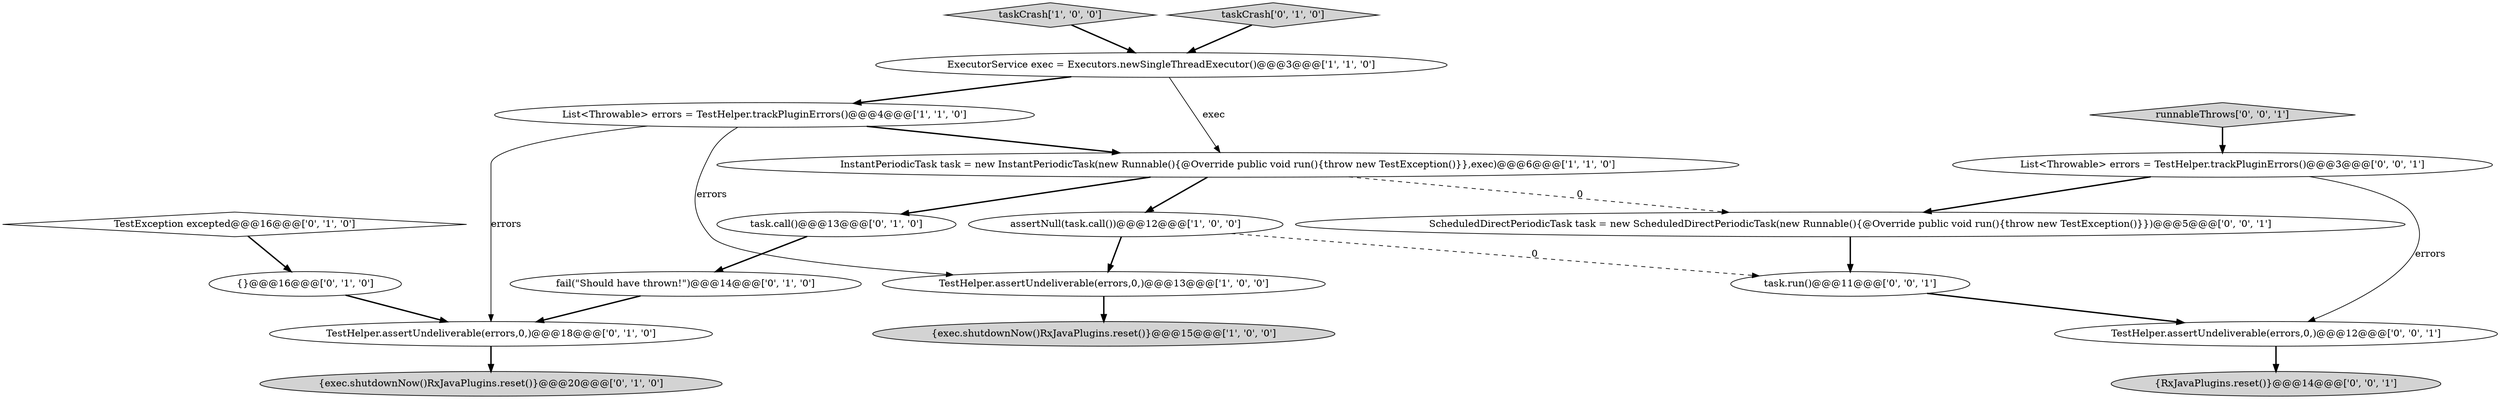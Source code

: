 digraph {
6 [style = filled, label = "List<Throwable> errors = TestHelper.trackPluginErrors()@@@4@@@['1', '1', '0']", fillcolor = white, shape = ellipse image = "AAA0AAABBB1BBB"];
8 [style = filled, label = "fail(\"Should have thrown!\")@@@14@@@['0', '1', '0']", fillcolor = white, shape = ellipse image = "AAA1AAABBB2BBB"];
18 [style = filled, label = "{RxJavaPlugins.reset()}@@@14@@@['0', '0', '1']", fillcolor = lightgray, shape = ellipse image = "AAA0AAABBB3BBB"];
10 [style = filled, label = "TestException excepted@@@16@@@['0', '1', '0']", fillcolor = white, shape = diamond image = "AAA0AAABBB2BBB"];
9 [style = filled, label = "{exec.shutdownNow()RxJavaPlugins.reset()}@@@20@@@['0', '1', '0']", fillcolor = lightgray, shape = ellipse image = "AAA0AAABBB2BBB"];
3 [style = filled, label = "TestHelper.assertUndeliverable(errors,0,)@@@13@@@['1', '0', '0']", fillcolor = white, shape = ellipse image = "AAA0AAABBB1BBB"];
12 [style = filled, label = "{}@@@16@@@['0', '1', '0']", fillcolor = white, shape = ellipse image = "AAA1AAABBB2BBB"];
15 [style = filled, label = "runnableThrows['0', '0', '1']", fillcolor = lightgray, shape = diamond image = "AAA0AAABBB3BBB"];
19 [style = filled, label = "ScheduledDirectPeriodicTask task = new ScheduledDirectPeriodicTask(new Runnable(){@Override public void run(){throw new TestException()}})@@@5@@@['0', '0', '1']", fillcolor = white, shape = ellipse image = "AAA0AAABBB3BBB"];
11 [style = filled, label = "TestHelper.assertUndeliverable(errors,0,)@@@18@@@['0', '1', '0']", fillcolor = white, shape = ellipse image = "AAA0AAABBB2BBB"];
14 [style = filled, label = "TestHelper.assertUndeliverable(errors,0,)@@@12@@@['0', '0', '1']", fillcolor = white, shape = ellipse image = "AAA0AAABBB3BBB"];
0 [style = filled, label = "taskCrash['1', '0', '0']", fillcolor = lightgray, shape = diamond image = "AAA0AAABBB1BBB"];
5 [style = filled, label = "assertNull(task.call())@@@12@@@['1', '0', '0']", fillcolor = white, shape = ellipse image = "AAA0AAABBB1BBB"];
17 [style = filled, label = "task.run()@@@11@@@['0', '0', '1']", fillcolor = white, shape = ellipse image = "AAA0AAABBB3BBB"];
7 [style = filled, label = "task.call()@@@13@@@['0', '1', '0']", fillcolor = white, shape = ellipse image = "AAA1AAABBB2BBB"];
2 [style = filled, label = "InstantPeriodicTask task = new InstantPeriodicTask(new Runnable(){@Override public void run(){throw new TestException()}},exec)@@@6@@@['1', '1', '0']", fillcolor = white, shape = ellipse image = "AAA0AAABBB1BBB"];
1 [style = filled, label = "{exec.shutdownNow()RxJavaPlugins.reset()}@@@15@@@['1', '0', '0']", fillcolor = lightgray, shape = ellipse image = "AAA0AAABBB1BBB"];
16 [style = filled, label = "List<Throwable> errors = TestHelper.trackPluginErrors()@@@3@@@['0', '0', '1']", fillcolor = white, shape = ellipse image = "AAA0AAABBB3BBB"];
13 [style = filled, label = "taskCrash['0', '1', '0']", fillcolor = lightgray, shape = diamond image = "AAA0AAABBB2BBB"];
4 [style = filled, label = "ExecutorService exec = Executors.newSingleThreadExecutor()@@@3@@@['1', '1', '0']", fillcolor = white, shape = ellipse image = "AAA0AAABBB1BBB"];
4->6 [style = bold, label=""];
7->8 [style = bold, label=""];
0->4 [style = bold, label=""];
13->4 [style = bold, label=""];
14->18 [style = bold, label=""];
2->7 [style = bold, label=""];
2->5 [style = bold, label=""];
16->19 [style = bold, label=""];
11->9 [style = bold, label=""];
17->14 [style = bold, label=""];
3->1 [style = bold, label=""];
6->2 [style = bold, label=""];
4->2 [style = solid, label="exec"];
10->12 [style = bold, label=""];
2->19 [style = dashed, label="0"];
8->11 [style = bold, label=""];
16->14 [style = solid, label="errors"];
19->17 [style = bold, label=""];
15->16 [style = bold, label=""];
6->11 [style = solid, label="errors"];
6->3 [style = solid, label="errors"];
12->11 [style = bold, label=""];
5->3 [style = bold, label=""];
5->17 [style = dashed, label="0"];
}
